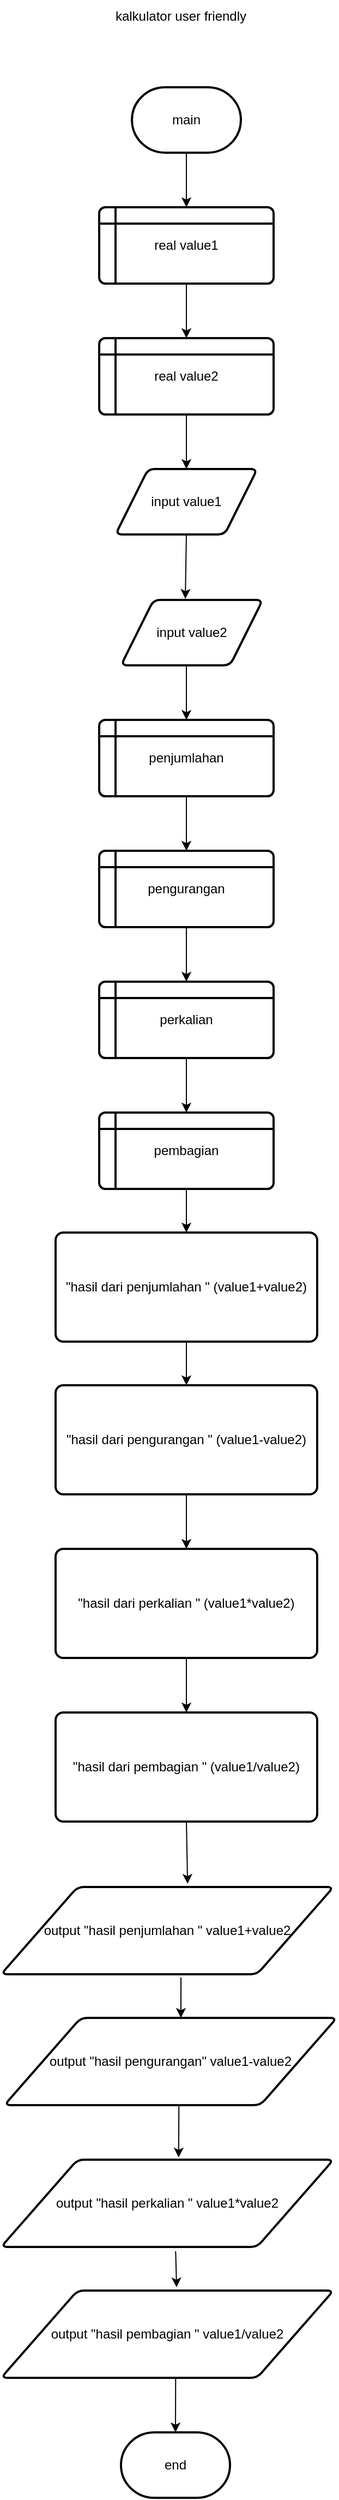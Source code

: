 <mxfile version="21.8.1" type="device">
  <diagram name="Page-1" id="jEr5OBhOkk3cb8U2MPyO">
    <mxGraphModel dx="817" dy="447" grid="1" gridSize="10" guides="1" tooltips="1" connect="1" arrows="1" fold="1" page="1" pageScale="1" pageWidth="850" pageHeight="1100" math="0" shadow="0">
      <root>
        <mxCell id="0" />
        <mxCell id="1" parent="0" />
        <mxCell id="FP79GFOwQyDqskR79s3t-1" value="kalkulator user friendly" style="text;html=1;strokeColor=none;fillColor=none;align=center;verticalAlign=middle;whiteSpace=wrap;rounded=0;" parent="1" vertex="1">
          <mxGeometry x="370" y="40" width="130" height="30" as="geometry" />
        </mxCell>
        <mxCell id="FP79GFOwQyDqskR79s3t-2" value="main" style="strokeWidth=2;html=1;shape=mxgraph.flowchart.terminator;whiteSpace=wrap;" parent="1" vertex="1">
          <mxGeometry x="390" y="120" width="100" height="60" as="geometry" />
        </mxCell>
        <mxCell id="FP79GFOwQyDqskR79s3t-3" value="real value1" style="shape=internalStorage;whiteSpace=wrap;html=1;dx=15;dy=15;rounded=1;arcSize=8;strokeWidth=2;" parent="1" vertex="1">
          <mxGeometry x="360" y="230" width="160" height="70" as="geometry" />
        </mxCell>
        <mxCell id="FP79GFOwQyDqskR79s3t-4" value="real value2" style="shape=internalStorage;whiteSpace=wrap;html=1;dx=15;dy=15;rounded=1;arcSize=8;strokeWidth=2;" parent="1" vertex="1">
          <mxGeometry x="360" y="350" width="160" height="70" as="geometry" />
        </mxCell>
        <mxCell id="FP79GFOwQyDqskR79s3t-5" value="input value1" style="shape=parallelogram;html=1;strokeWidth=2;perimeter=parallelogramPerimeter;whiteSpace=wrap;rounded=1;arcSize=12;size=0.23;" parent="1" vertex="1">
          <mxGeometry x="375" y="470" width="130" height="60" as="geometry" />
        </mxCell>
        <mxCell id="FP79GFOwQyDqskR79s3t-7" value="input value2" style="shape=parallelogram;html=1;strokeWidth=2;perimeter=parallelogramPerimeter;whiteSpace=wrap;rounded=1;arcSize=12;size=0.23;" parent="1" vertex="1">
          <mxGeometry x="380" y="590" width="130" height="60" as="geometry" />
        </mxCell>
        <mxCell id="FP79GFOwQyDqskR79s3t-8" value="penjumlahan" style="shape=internalStorage;whiteSpace=wrap;html=1;dx=15;dy=15;rounded=1;arcSize=8;strokeWidth=2;" parent="1" vertex="1">
          <mxGeometry x="360" y="700" width="160" height="70" as="geometry" />
        </mxCell>
        <mxCell id="FP79GFOwQyDqskR79s3t-9" value="pengurangan" style="shape=internalStorage;whiteSpace=wrap;html=1;dx=15;dy=15;rounded=1;arcSize=8;strokeWidth=2;" parent="1" vertex="1">
          <mxGeometry x="360" y="820" width="160" height="70" as="geometry" />
        </mxCell>
        <mxCell id="FP79GFOwQyDqskR79s3t-10" value="perkalian" style="shape=internalStorage;whiteSpace=wrap;html=1;dx=15;dy=15;rounded=1;arcSize=8;strokeWidth=2;" parent="1" vertex="1">
          <mxGeometry x="360" y="940" width="160" height="70" as="geometry" />
        </mxCell>
        <mxCell id="FP79GFOwQyDqskR79s3t-11" value="pembagian" style="shape=internalStorage;whiteSpace=wrap;html=1;dx=15;dy=15;rounded=1;arcSize=8;strokeWidth=2;" parent="1" vertex="1">
          <mxGeometry x="360" y="1060" width="160" height="70" as="geometry" />
        </mxCell>
        <mxCell id="FP79GFOwQyDqskR79s3t-12" value="&quot;hasil dari penjumlahan &quot; (value1+value2)" style="rounded=1;whiteSpace=wrap;html=1;absoluteArcSize=1;arcSize=14;strokeWidth=2;" parent="1" vertex="1">
          <mxGeometry x="320" y="1170" width="240" height="100" as="geometry" />
        </mxCell>
        <mxCell id="FP79GFOwQyDqskR79s3t-13" value="&quot;hasil dari pengurangan &quot; (value1-value2)" style="rounded=1;whiteSpace=wrap;html=1;absoluteArcSize=1;arcSize=14;strokeWidth=2;" parent="1" vertex="1">
          <mxGeometry x="320" y="1310" width="240" height="100" as="geometry" />
        </mxCell>
        <mxCell id="FP79GFOwQyDqskR79s3t-14" value="&quot;hasil dari perkalian &quot; (value1*value2)" style="rounded=1;whiteSpace=wrap;html=1;absoluteArcSize=1;arcSize=14;strokeWidth=2;" parent="1" vertex="1">
          <mxGeometry x="320" y="1460" width="240" height="100" as="geometry" />
        </mxCell>
        <mxCell id="FP79GFOwQyDqskR79s3t-15" value="&quot;hasil dari pembagian &quot; (value1/value2)" style="rounded=1;whiteSpace=wrap;html=1;absoluteArcSize=1;arcSize=14;strokeWidth=2;" parent="1" vertex="1">
          <mxGeometry x="320" y="1610" width="240" height="100" as="geometry" />
        </mxCell>
        <mxCell id="FP79GFOwQyDqskR79s3t-16" value="output &quot;hasil penjumlahan &quot; value1+value2" style="shape=parallelogram;html=1;strokeWidth=2;perimeter=parallelogramPerimeter;whiteSpace=wrap;rounded=1;arcSize=12;size=0.23;" parent="1" vertex="1">
          <mxGeometry x="270" y="1770" width="305" height="80" as="geometry" />
        </mxCell>
        <mxCell id="FP79GFOwQyDqskR79s3t-19" value="output &quot;hasil pengurangan&quot; value1-value2" style="shape=parallelogram;html=1;strokeWidth=2;perimeter=parallelogramPerimeter;whiteSpace=wrap;rounded=1;arcSize=12;size=0.23;" parent="1" vertex="1">
          <mxGeometry x="273" y="1890" width="305" height="80" as="geometry" />
        </mxCell>
        <mxCell id="FP79GFOwQyDqskR79s3t-20" value="output &quot;hasil perkalian &quot; value1*value2" style="shape=parallelogram;html=1;strokeWidth=2;perimeter=parallelogramPerimeter;whiteSpace=wrap;rounded=1;arcSize=12;size=0.23;" parent="1" vertex="1">
          <mxGeometry x="270" y="2020" width="305" height="80" as="geometry" />
        </mxCell>
        <mxCell id="FP79GFOwQyDqskR79s3t-21" value="output &quot;hasil pembagian &quot; value1/value2" style="shape=parallelogram;html=1;strokeWidth=2;perimeter=parallelogramPerimeter;whiteSpace=wrap;rounded=1;arcSize=12;size=0.23;" parent="1" vertex="1">
          <mxGeometry x="270" y="2140" width="305" height="80" as="geometry" />
        </mxCell>
        <mxCell id="FP79GFOwQyDqskR79s3t-22" value="end" style="strokeWidth=2;html=1;shape=mxgraph.flowchart.terminator;whiteSpace=wrap;" parent="1" vertex="1">
          <mxGeometry x="380" y="2270" width="100" height="60" as="geometry" />
        </mxCell>
        <mxCell id="FP79GFOwQyDqskR79s3t-23" value="" style="endArrow=classic;html=1;rounded=0;exitX=0.5;exitY=1;exitDx=0;exitDy=0;exitPerimeter=0;entryX=0.5;entryY=0;entryDx=0;entryDy=0;entryPerimeter=0;" parent="1" source="FP79GFOwQyDqskR79s3t-2" target="FP79GFOwQyDqskR79s3t-3" edge="1">
          <mxGeometry width="50" height="50" relative="1" as="geometry">
            <mxPoint x="410" y="260" as="sourcePoint" />
            <mxPoint x="440" y="220" as="targetPoint" />
          </mxGeometry>
        </mxCell>
        <mxCell id="FP79GFOwQyDqskR79s3t-24" value="" style="endArrow=classic;html=1;rounded=0;exitX=0.5;exitY=1;exitDx=0;exitDy=0;entryX=0.5;entryY=0;entryDx=0;entryDy=0;" parent="1" source="FP79GFOwQyDqskR79s3t-3" target="FP79GFOwQyDqskR79s3t-4" edge="1">
          <mxGeometry width="50" height="50" relative="1" as="geometry">
            <mxPoint x="420" y="350" as="sourcePoint" />
            <mxPoint x="470" y="300" as="targetPoint" />
          </mxGeometry>
        </mxCell>
        <mxCell id="FP79GFOwQyDqskR79s3t-25" value="" style="endArrow=classic;html=1;rounded=0;exitX=0.5;exitY=1;exitDx=0;exitDy=0;entryX=0.5;entryY=0;entryDx=0;entryDy=0;" parent="1" source="FP79GFOwQyDqskR79s3t-4" target="FP79GFOwQyDqskR79s3t-5" edge="1">
          <mxGeometry width="50" height="50" relative="1" as="geometry">
            <mxPoint x="430" y="470" as="sourcePoint" />
            <mxPoint x="480" y="420" as="targetPoint" />
          </mxGeometry>
        </mxCell>
        <mxCell id="FP79GFOwQyDqskR79s3t-26" value="" style="endArrow=classic;html=1;rounded=0;exitX=0.5;exitY=1;exitDx=0;exitDy=0;entryX=0.454;entryY=-0.017;entryDx=0;entryDy=0;entryPerimeter=0;" parent="1" source="FP79GFOwQyDqskR79s3t-5" target="FP79GFOwQyDqskR79s3t-7" edge="1">
          <mxGeometry width="50" height="50" relative="1" as="geometry">
            <mxPoint x="440" y="570" as="sourcePoint" />
            <mxPoint x="490" y="520" as="targetPoint" />
          </mxGeometry>
        </mxCell>
        <mxCell id="FP79GFOwQyDqskR79s3t-27" value="" style="endArrow=classic;html=1;rounded=0;entryX=0.5;entryY=0;entryDx=0;entryDy=0;" parent="1" target="FP79GFOwQyDqskR79s3t-8" edge="1">
          <mxGeometry width="50" height="50" relative="1" as="geometry">
            <mxPoint x="440" y="650" as="sourcePoint" />
            <mxPoint x="470" y="650" as="targetPoint" />
          </mxGeometry>
        </mxCell>
        <mxCell id="FP79GFOwQyDqskR79s3t-28" value="" style="endArrow=classic;html=1;rounded=0;exitX=0.5;exitY=1;exitDx=0;exitDy=0;entryX=0.5;entryY=0;entryDx=0;entryDy=0;" parent="1" source="FP79GFOwQyDqskR79s3t-8" target="FP79GFOwQyDqskR79s3t-9" edge="1">
          <mxGeometry width="50" height="50" relative="1" as="geometry">
            <mxPoint x="430" y="820" as="sourcePoint" />
            <mxPoint x="480" y="770" as="targetPoint" />
          </mxGeometry>
        </mxCell>
        <mxCell id="FP79GFOwQyDqskR79s3t-29" value="" style="endArrow=classic;html=1;rounded=0;exitX=0.5;exitY=1;exitDx=0;exitDy=0;entryX=0.5;entryY=0;entryDx=0;entryDy=0;" parent="1" source="FP79GFOwQyDqskR79s3t-9" target="FP79GFOwQyDqskR79s3t-10" edge="1">
          <mxGeometry width="50" height="50" relative="1" as="geometry">
            <mxPoint x="440" y="930" as="sourcePoint" />
            <mxPoint x="490" y="880" as="targetPoint" />
          </mxGeometry>
        </mxCell>
        <mxCell id="FP79GFOwQyDqskR79s3t-30" value="" style="endArrow=classic;html=1;rounded=0;exitX=0.5;exitY=1;exitDx=0;exitDy=0;entryX=0.5;entryY=0;entryDx=0;entryDy=0;" parent="1" source="FP79GFOwQyDqskR79s3t-10" target="FP79GFOwQyDqskR79s3t-11" edge="1">
          <mxGeometry width="50" height="50" relative="1" as="geometry">
            <mxPoint x="480" y="1030" as="sourcePoint" />
            <mxPoint x="530" y="980" as="targetPoint" />
          </mxGeometry>
        </mxCell>
        <mxCell id="FP79GFOwQyDqskR79s3t-31" value="" style="endArrow=classic;html=1;rounded=0;exitX=0.5;exitY=1;exitDx=0;exitDy=0;entryX=0.5;entryY=0;entryDx=0;entryDy=0;" parent="1" source="FP79GFOwQyDqskR79s3t-11" target="FP79GFOwQyDqskR79s3t-12" edge="1">
          <mxGeometry width="50" height="50" relative="1" as="geometry">
            <mxPoint x="480" y="1160" as="sourcePoint" />
            <mxPoint x="530" y="1110" as="targetPoint" />
          </mxGeometry>
        </mxCell>
        <mxCell id="FP79GFOwQyDqskR79s3t-32" value="" style="endArrow=classic;html=1;rounded=0;exitX=0.5;exitY=1;exitDx=0;exitDy=0;entryX=0.5;entryY=0;entryDx=0;entryDy=0;" parent="1" source="FP79GFOwQyDqskR79s3t-12" target="FP79GFOwQyDqskR79s3t-13" edge="1">
          <mxGeometry width="50" height="50" relative="1" as="geometry">
            <mxPoint x="410" y="1400" as="sourcePoint" />
            <mxPoint x="460" y="1350" as="targetPoint" />
          </mxGeometry>
        </mxCell>
        <mxCell id="FP79GFOwQyDqskR79s3t-33" value="" style="endArrow=classic;html=1;rounded=0;exitX=0.5;exitY=1;exitDx=0;exitDy=0;entryX=0.5;entryY=0;entryDx=0;entryDy=0;" parent="1" source="FP79GFOwQyDqskR79s3t-14" target="FP79GFOwQyDqskR79s3t-15" edge="1">
          <mxGeometry width="50" height="50" relative="1" as="geometry">
            <mxPoint x="420" y="1590" as="sourcePoint" />
            <mxPoint x="470" y="1540" as="targetPoint" />
          </mxGeometry>
        </mxCell>
        <mxCell id="FP79GFOwQyDqskR79s3t-34" value="" style="endArrow=classic;html=1;rounded=0;exitX=0.5;exitY=1;exitDx=0;exitDy=0;entryX=0.5;entryY=0;entryDx=0;entryDy=0;" parent="1" source="FP79GFOwQyDqskR79s3t-13" target="FP79GFOwQyDqskR79s3t-14" edge="1">
          <mxGeometry width="50" height="50" relative="1" as="geometry">
            <mxPoint x="410" y="1510" as="sourcePoint" />
            <mxPoint x="460" y="1460" as="targetPoint" />
          </mxGeometry>
        </mxCell>
        <mxCell id="FP79GFOwQyDqskR79s3t-35" value="" style="endArrow=classic;html=1;rounded=0;exitX=0.5;exitY=1;exitDx=0;exitDy=0;entryX=0.561;entryY=-0.037;entryDx=0;entryDy=0;entryPerimeter=0;" parent="1" source="FP79GFOwQyDqskR79s3t-15" target="FP79GFOwQyDqskR79s3t-16" edge="1">
          <mxGeometry width="50" height="50" relative="1" as="geometry">
            <mxPoint x="410" y="1770" as="sourcePoint" />
            <mxPoint x="460" y="1720" as="targetPoint" />
          </mxGeometry>
        </mxCell>
        <mxCell id="FP79GFOwQyDqskR79s3t-36" value="" style="endArrow=classic;html=1;rounded=0;exitX=0.541;exitY=1.038;exitDx=0;exitDy=0;exitPerimeter=0;entryX=0.531;entryY=0;entryDx=0;entryDy=0;entryPerimeter=0;" parent="1" source="FP79GFOwQyDqskR79s3t-16" target="FP79GFOwQyDqskR79s3t-19" edge="1">
          <mxGeometry width="50" height="50" relative="1" as="geometry">
            <mxPoint x="410" y="1880" as="sourcePoint" />
            <mxPoint x="460" y="1830" as="targetPoint" />
          </mxGeometry>
        </mxCell>
        <mxCell id="FP79GFOwQyDqskR79s3t-37" value="" style="endArrow=classic;html=1;rounded=0;exitX=0.525;exitY=1;exitDx=0;exitDy=0;exitPerimeter=0;entryX=0.534;entryY=-0.025;entryDx=0;entryDy=0;entryPerimeter=0;" parent="1" source="FP79GFOwQyDqskR79s3t-19" target="FP79GFOwQyDqskR79s3t-20" edge="1">
          <mxGeometry width="50" height="50" relative="1" as="geometry">
            <mxPoint x="410" y="2030" as="sourcePoint" />
            <mxPoint x="460" y="1980" as="targetPoint" />
          </mxGeometry>
        </mxCell>
        <mxCell id="FP79GFOwQyDqskR79s3t-38" value="" style="endArrow=classic;html=1;rounded=0;exitX=0.525;exitY=1.05;exitDx=0;exitDy=0;exitPerimeter=0;entryX=0.528;entryY=-0.037;entryDx=0;entryDy=0;entryPerimeter=0;" parent="1" source="FP79GFOwQyDqskR79s3t-20" target="FP79GFOwQyDqskR79s3t-21" edge="1">
          <mxGeometry width="50" height="50" relative="1" as="geometry">
            <mxPoint x="410" y="2210" as="sourcePoint" />
            <mxPoint x="460" y="2160" as="targetPoint" />
          </mxGeometry>
        </mxCell>
        <mxCell id="FP79GFOwQyDqskR79s3t-39" value="" style="endArrow=classic;html=1;rounded=0;entryX=0.5;entryY=0;entryDx=0;entryDy=0;entryPerimeter=0;exitX=0.525;exitY=1;exitDx=0;exitDy=0;exitPerimeter=0;" parent="1" source="FP79GFOwQyDqskR79s3t-21" target="FP79GFOwQyDqskR79s3t-22" edge="1">
          <mxGeometry width="50" height="50" relative="1" as="geometry">
            <mxPoint x="440" y="2220" as="sourcePoint" />
            <mxPoint x="460" y="2160" as="targetPoint" />
          </mxGeometry>
        </mxCell>
      </root>
    </mxGraphModel>
  </diagram>
</mxfile>
